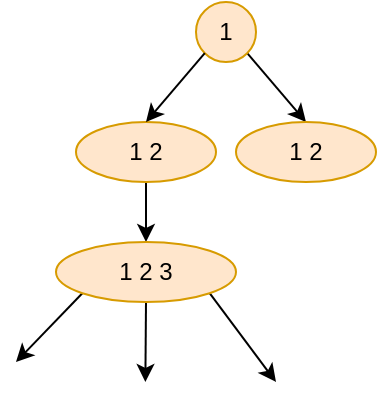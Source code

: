 <mxfile version="15.5.2" type="github">
  <diagram id="NbojzTl_xMOe5sW5K1Y1" name="Page-1">
    <mxGraphModel dx="566" dy="360" grid="1" gridSize="10" guides="1" tooltips="1" connect="1" arrows="1" fold="1" page="1" pageScale="1" pageWidth="827" pageHeight="1169" math="0" shadow="0">
      <root>
        <mxCell id="0" />
        <mxCell id="1" parent="0" />
        <mxCell id="tPcZfzj9pCGMTAA5cY7Q-6" style="rounded=0;orthogonalLoop=1;jettySize=auto;html=1;exitX=1;exitY=1;exitDx=0;exitDy=0;entryX=0.5;entryY=0;entryDx=0;entryDy=0;" edge="1" parent="1" source="tPcZfzj9pCGMTAA5cY7Q-1" target="tPcZfzj9pCGMTAA5cY7Q-5">
          <mxGeometry relative="1" as="geometry" />
        </mxCell>
        <mxCell id="tPcZfzj9pCGMTAA5cY7Q-1" value="1" style="ellipse;whiteSpace=wrap;html=1;aspect=fixed;fillColor=#ffe6cc;strokeColor=#d79b00;" vertex="1" parent="1">
          <mxGeometry x="323" y="50" width="30" height="30" as="geometry" />
        </mxCell>
        <mxCell id="tPcZfzj9pCGMTAA5cY7Q-8" style="edgeStyle=none;rounded=0;orthogonalLoop=1;jettySize=auto;html=1;exitX=0.5;exitY=1;exitDx=0;exitDy=0;entryX=0.5;entryY=0;entryDx=0;entryDy=0;" edge="1" parent="1" source="tPcZfzj9pCGMTAA5cY7Q-3" target="tPcZfzj9pCGMTAA5cY7Q-7">
          <mxGeometry relative="1" as="geometry" />
        </mxCell>
        <mxCell id="tPcZfzj9pCGMTAA5cY7Q-3" value="1&lt;span style=&quot;white-space: pre&quot;&gt;	2&lt;/span&gt;" style="ellipse;whiteSpace=wrap;html=1;fillColor=#ffe6cc;strokeColor=#d79b00;" vertex="1" parent="1">
          <mxGeometry x="263" y="110" width="70" height="30" as="geometry" />
        </mxCell>
        <mxCell id="tPcZfzj9pCGMTAA5cY7Q-4" value="" style="endArrow=classic;html=1;rounded=0;exitX=0;exitY=1;exitDx=0;exitDy=0;entryX=0.5;entryY=0;entryDx=0;entryDy=0;" edge="1" parent="1" source="tPcZfzj9pCGMTAA5cY7Q-1" target="tPcZfzj9pCGMTAA5cY7Q-3">
          <mxGeometry width="50" height="50" relative="1" as="geometry">
            <mxPoint x="353" y="260" as="sourcePoint" />
            <mxPoint x="403" y="210" as="targetPoint" />
          </mxGeometry>
        </mxCell>
        <mxCell id="tPcZfzj9pCGMTAA5cY7Q-5" value="1&lt;span style=&quot;white-space: pre&quot;&gt;	2&lt;/span&gt;" style="ellipse;whiteSpace=wrap;html=1;fillColor=#ffe6cc;strokeColor=#d79b00;" vertex="1" parent="1">
          <mxGeometry x="343" y="110" width="70" height="30" as="geometry" />
        </mxCell>
        <mxCell id="tPcZfzj9pCGMTAA5cY7Q-9" style="edgeStyle=none;rounded=0;orthogonalLoop=1;jettySize=auto;html=1;exitX=0;exitY=1;exitDx=0;exitDy=0;" edge="1" parent="1" source="tPcZfzj9pCGMTAA5cY7Q-7">
          <mxGeometry relative="1" as="geometry">
            <mxPoint x="233.0" y="230" as="targetPoint" />
          </mxGeometry>
        </mxCell>
        <mxCell id="tPcZfzj9pCGMTAA5cY7Q-10" style="edgeStyle=none;rounded=0;orthogonalLoop=1;jettySize=auto;html=1;exitX=0.5;exitY=1;exitDx=0;exitDy=0;" edge="1" parent="1" source="tPcZfzj9pCGMTAA5cY7Q-7">
          <mxGeometry relative="1" as="geometry">
            <mxPoint x="297.69" y="240" as="targetPoint" />
          </mxGeometry>
        </mxCell>
        <mxCell id="tPcZfzj9pCGMTAA5cY7Q-11" style="edgeStyle=none;rounded=0;orthogonalLoop=1;jettySize=auto;html=1;exitX=1;exitY=1;exitDx=0;exitDy=0;" edge="1" parent="1" source="tPcZfzj9pCGMTAA5cY7Q-7">
          <mxGeometry relative="1" as="geometry">
            <mxPoint x="363.0" y="240" as="targetPoint" />
          </mxGeometry>
        </mxCell>
        <mxCell id="tPcZfzj9pCGMTAA5cY7Q-7" value="1&lt;span style=&quot;white-space: pre&quot;&gt;	2&lt;span style=&quot;white-space: pre&quot;&gt;	3&lt;/span&gt;&lt;/span&gt;" style="ellipse;whiteSpace=wrap;html=1;fillColor=#ffe6cc;strokeColor=#d79b00;" vertex="1" parent="1">
          <mxGeometry x="253" y="170" width="90" height="30" as="geometry" />
        </mxCell>
      </root>
    </mxGraphModel>
  </diagram>
</mxfile>
